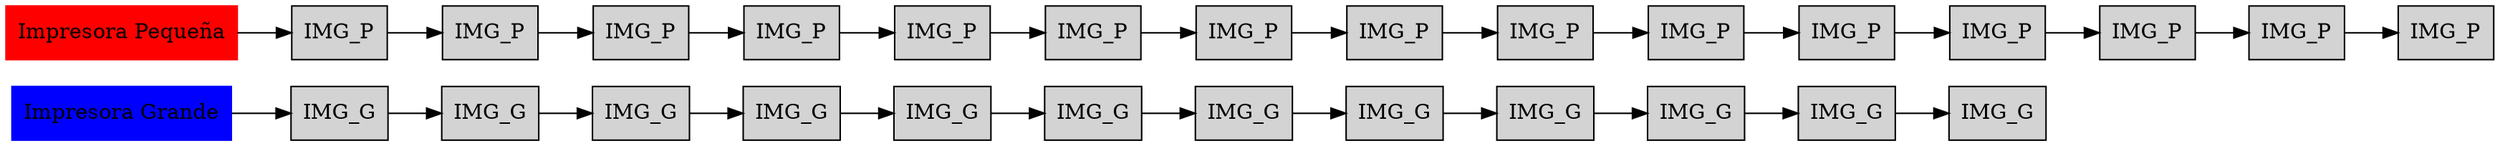  digraph colac {
     node [shape=box, style=filled];
 rankdir = LR;
     "Impresora Grande" [label="Impresora Grande", shape=box, color=blue];
     "Impresora Grande" -> "Node           1 ";
     "Node           1 " [label="IMG_G", shape=box];
     "Node           1 " -> "Node           2 ";
     "Node           2 " [label="IMG_G", shape=box];
     "Node           2 " -> "Node           3 ";
     "Node           3 " [label="IMG_G", shape=box];
     "Node           3 " -> "Node           4 ";
     "Node           4 " [label="IMG_G", shape=box];
     "Node           4 " -> "Node           5 ";
     "Node           5 " [label="IMG_G", shape=box];
     "Node           5 " -> "Node           6 ";
     "Node           6 " [label="IMG_G", shape=box];
     "Node           6 " -> "Node           7 ";
     "Node           7 " [label="IMG_G", shape=box];
     "Node           7 " -> "Node           8 ";
     "Node           8 " [label="IMG_G", shape=box];
     "Node           8 " -> "Node           9 ";
     "Node           9 " [label="IMG_G", shape=box];
     "Node           9 " -> "Node          10 ";
     "Node          10 " [label="IMG_G", shape=box];
     "Node          10 " -> "Node          11 ";
     "Node          11 " [label="IMG_G", shape=box];
     "Node          11 " -> "Node          12 ";
     "Node          12 " [label="IMG_G", shape=box];
     "Impresora Pequeña" [label="Impresora Pequeña", shape=box, color=red];
     "Impresora Pequeña" [label="Impresora Pequeña", shape=box, color=red];
     "Impresora Pequeña" ->  "NodeP           1 ";
     "NodeP           1 " [label="IMG_P", shape=box];
     "NodeP           1 " -> "NodeP           2 ";
     "NodeP           2 " [label="IMG_P", shape=box];
     "NodeP           2 " -> "NodeP           3 ";
     "NodeP           3 " [label="IMG_P", shape=box];
     "NodeP           3 " -> "NodeP           4 ";
     "NodeP           4 " [label="IMG_P", shape=box];
     "NodeP           4 " -> "NodeP           5 ";
     "NodeP           5 " [label="IMG_P", shape=box];
     "NodeP           5 " -> "NodeP           6 ";
     "NodeP           6 " [label="IMG_P", shape=box];
     "NodeP           6 " -> "NodeP           7 ";
     "NodeP           7 " [label="IMG_P", shape=box];
     "NodeP           7 " -> "NodeP           8 ";
     "NodeP           8 " [label="IMG_P", shape=box];
     "NodeP           8 " -> "NodeP           9 ";
     "NodeP           9 " [label="IMG_P", shape=box];
     "NodeP           9 " -> "NodeP          10 ";
     "NodeP          10 " [label="IMG_P", shape=box];
     "NodeP          10 " -> "NodeP          11 ";
     "NodeP          11 " [label="IMG_P", shape=box];
     "NodeP          11 " -> "NodeP          12 ";
     "NodeP          12 " [label="IMG_P", shape=box];
     "NodeP          12 " -> "NodeP          13 ";
     "NodeP          13 " [label="IMG_P", shape=box];
     "NodeP          13 " -> "NodeP          14 ";
     "NodeP          14 " [label="IMG_P", shape=box];
     "NodeP          14 " -> "NodeP          15 ";
     "NodeP          15 " [label="IMG_P", shape=box];
 }
